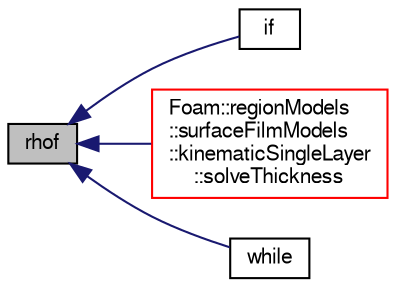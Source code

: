 digraph "rhof"
{
  bgcolor="transparent";
  edge [fontname="FreeSans",fontsize="10",labelfontname="FreeSans",labelfontsize="10"];
  node [fontname="FreeSans",fontsize="10",shape=record];
  rankdir="LR";
  Node7 [label="rhof",height=0.2,width=0.4,color="black", fillcolor="grey75", style="filled", fontcolor="black"];
  Node7 -> Node8 [dir="back",color="midnightblue",fontsize="10",style="solid",fontname="FreeSans"];
  Node8 [label="if",height=0.2,width=0.4,color="black",URL="$a38450.html#a72b6fae34a9afa7231dcd3eb989a5027"];
  Node7 -> Node9 [dir="back",color="midnightblue",fontsize="10",style="solid",fontname="FreeSans"];
  Node9 [label="Foam::regionModels\l::surfaceFilmModels\l::kinematicSingleLayer\l::solveThickness",height=0.2,width=0.4,color="red",URL="$a29042.html#a38ccae6e6751502d71d2490fca96a516",tooltip="Solve coupled velocity-thickness equations. "];
  Node7 -> Node14 [dir="back",color="midnightblue",fontsize="10",style="solid",fontname="FreeSans"];
  Node14 [label="while",height=0.2,width=0.4,color="black",URL="$a38129.html#ab13470e79e249d04c443bf59be9ff31d"];
}
